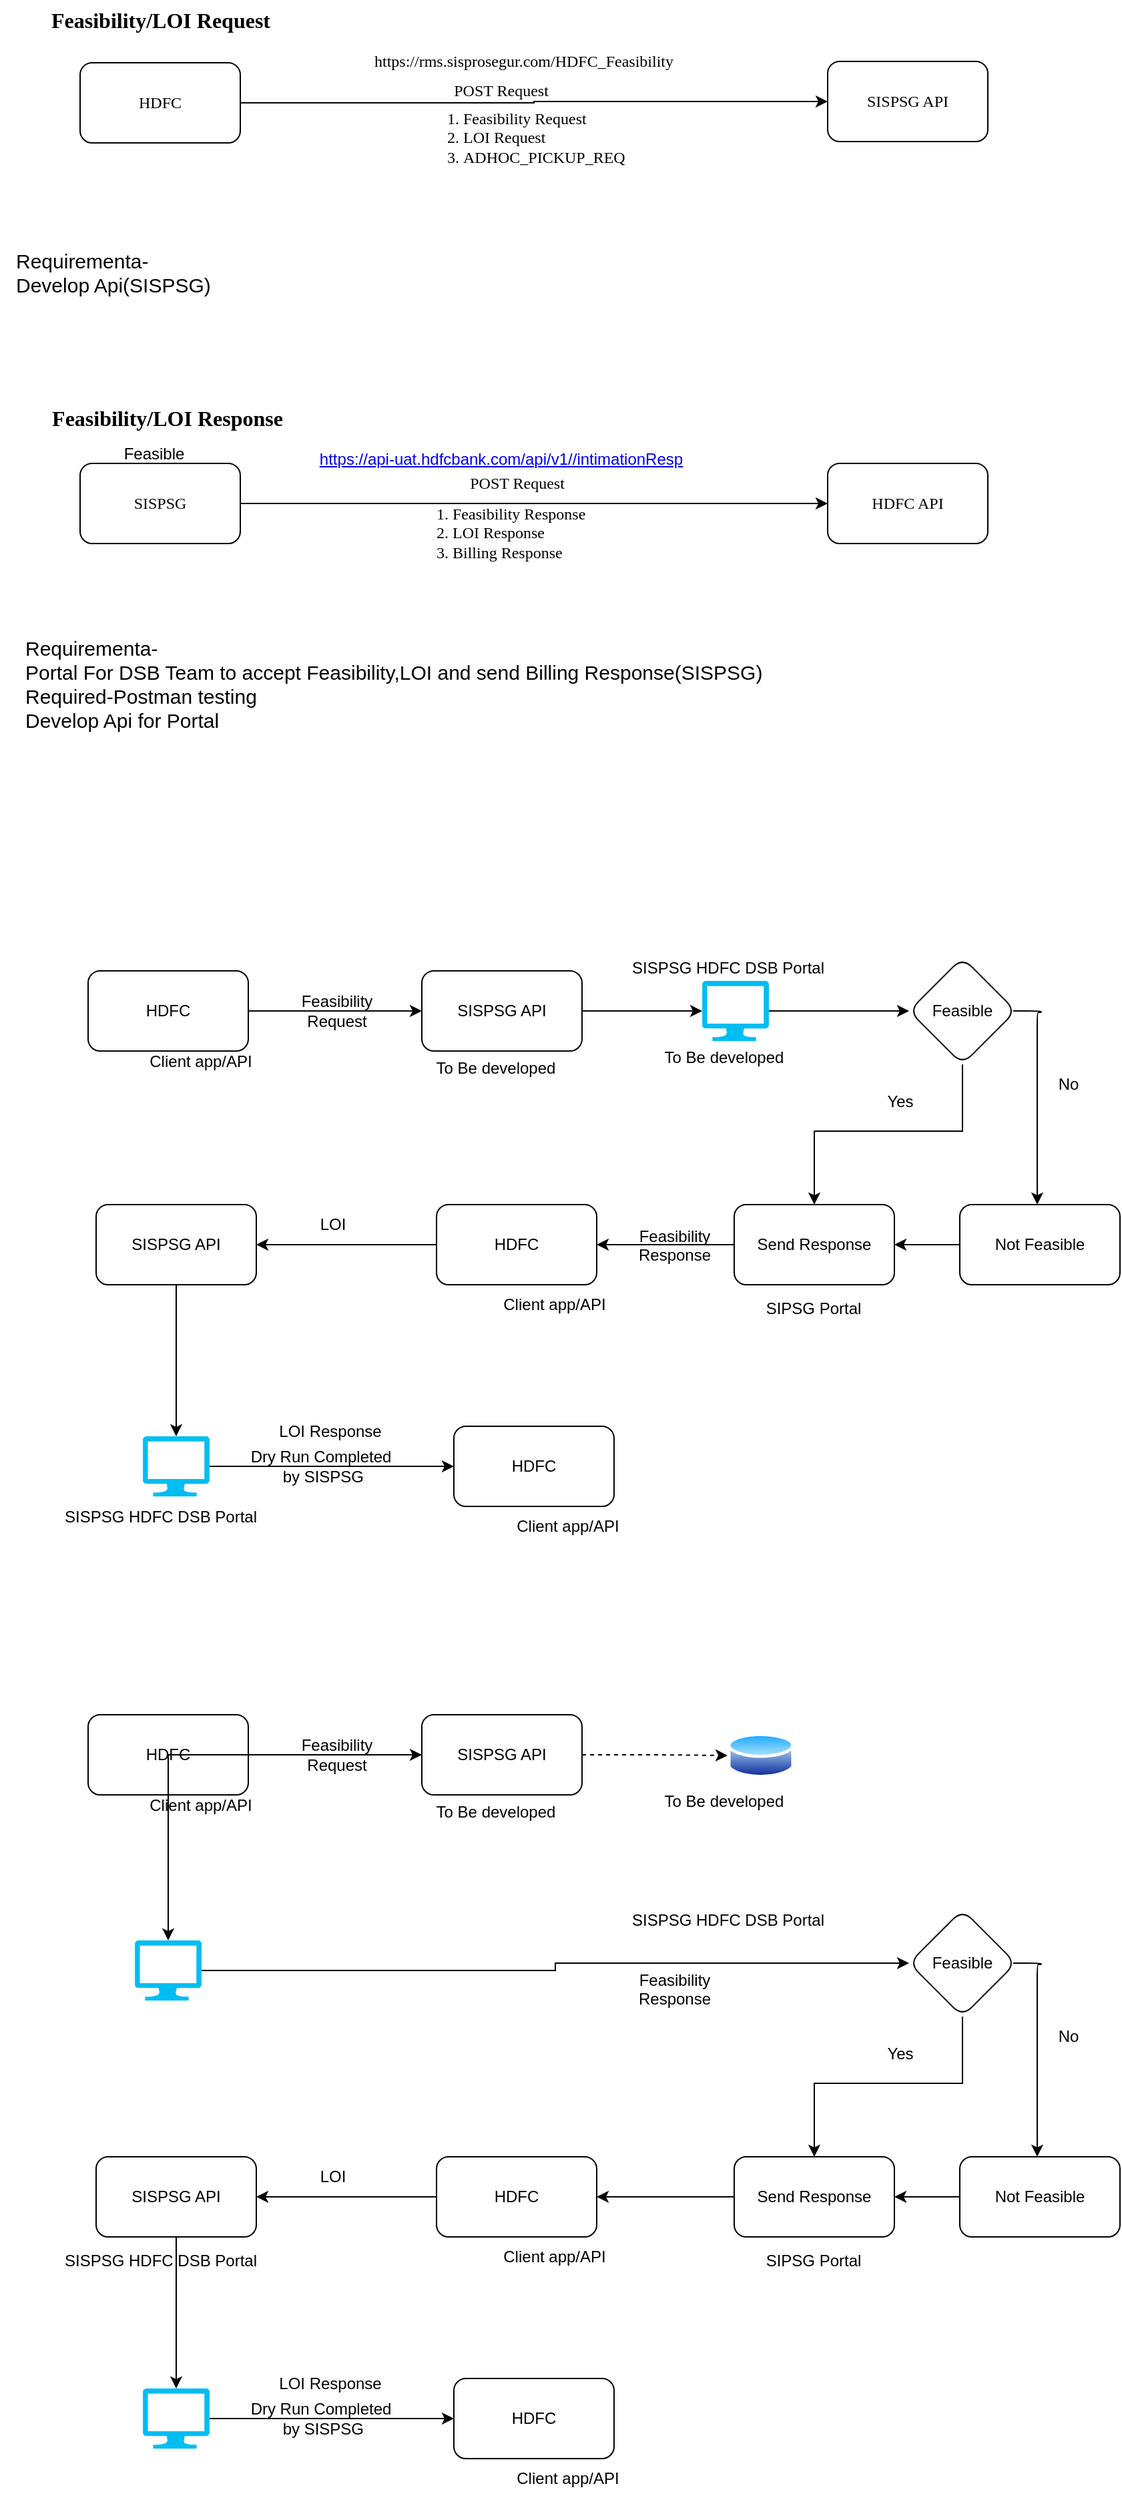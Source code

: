 <mxfile version="23.1.6" type="github">
  <diagram name="Page-1" id="uprE5jeDA3EvAK1ppm78">
    <mxGraphModel dx="901" dy="531" grid="1" gridSize="10" guides="1" tooltips="1" connect="1" arrows="1" fold="1" page="1" pageScale="1" pageWidth="850" pageHeight="1100" math="0" shadow="0">
      <root>
        <mxCell id="0" />
        <mxCell id="1" parent="0" />
        <mxCell id="QY8g60V_eEfAb3vljTi_-10" value="" style="edgeStyle=orthogonalEdgeStyle;rounded=0;orthogonalLoop=1;jettySize=auto;html=1;fontFamily=Verdana;fontStyle=0" edge="1" parent="1" source="QY8g60V_eEfAb3vljTi_-1" target="QY8g60V_eEfAb3vljTi_-9">
          <mxGeometry relative="1" as="geometry" />
        </mxCell>
        <mxCell id="QY8g60V_eEfAb3vljTi_-1" value="HDFC" style="rounded=1;whiteSpace=wrap;html=1;fontStyle=0;fontFamily=Verdana;" vertex="1" parent="1">
          <mxGeometry x="60" y="50" width="120" height="60" as="geometry" />
        </mxCell>
        <mxCell id="QY8g60V_eEfAb3vljTi_-9" value="SISPSG API" style="whiteSpace=wrap;html=1;rounded=1;fontStyle=0;fontFamily=Verdana;" vertex="1" parent="1">
          <mxGeometry x="620" y="49" width="120" height="60" as="geometry" />
        </mxCell>
        <mxCell id="QY8g60V_eEfAb3vljTi_-12" value="&lt;div align=&quot;left&quot;&gt;&lt;ol&gt;&lt;li&gt;Feasibility Request&lt;/li&gt;&lt;li&gt;LOI Request&lt;/li&gt;&lt;li&gt; ADHOC_PICKUP_REQ&lt;/li&gt;&lt;/ol&gt;&lt;/div&gt;" style="text;html=1;align=left;verticalAlign=middle;resizable=0;points=[];autosize=1;strokeColor=none;fillColor=none;fontStyle=0;fontFamily=Verdana;" vertex="1" parent="1">
          <mxGeometry x="305" y="66" width="190" height="80" as="geometry" />
        </mxCell>
        <mxCell id="QY8g60V_eEfAb3vljTi_-15" value="POST Request" style="text;html=1;align=center;verticalAlign=middle;resizable=0;points=[];autosize=1;strokeColor=none;fillColor=none;fontStyle=0;fontFamily=Verdana;" vertex="1" parent="1">
          <mxGeometry x="320" y="56" width="110" height="30" as="geometry" />
        </mxCell>
        <UserObject label="https://rms.sisprosegur.com/HDFC_Feasibility" link="https://rms.sisprosegur.com/HDFC_Feasibility" id="QY8g60V_eEfAb3vljTi_-17">
          <mxCell style="text;html=1;align=center;verticalAlign=middle;resizable=0;points=[];autosize=1;strokeColor=none;fillColor=none;fontFamily=Verdana;fontStyle=0" vertex="1" parent="1">
            <mxGeometry x="237" y="34" width="310" height="30" as="geometry" />
          </mxCell>
        </UserObject>
        <mxCell id="QY8g60V_eEfAb3vljTi_-23" value="Feasibility/LOI Request" style="text;html=1;align=center;verticalAlign=middle;resizable=0;points=[];autosize=1;strokeColor=none;fillColor=none;fontStyle=1;fontSize=16;fontFamily=Verdana;" vertex="1" parent="1">
          <mxGeometry y="3" width="240" height="30" as="geometry" />
        </mxCell>
        <mxCell id="QY8g60V_eEfAb3vljTi_-24" value="Feasibility/LOI Response" style="text;html=1;align=center;verticalAlign=middle;resizable=0;points=[];autosize=1;strokeColor=none;fillColor=none;fontStyle=1;fontSize=16;fontFamily=Verdana;" vertex="1" parent="1">
          <mxGeometry y="301" width="250" height="30" as="geometry" />
        </mxCell>
        <mxCell id="QY8g60V_eEfAb3vljTi_-27" value="" style="edgeStyle=orthogonalEdgeStyle;rounded=0;orthogonalLoop=1;jettySize=auto;html=1;" edge="1" parent="1" source="QY8g60V_eEfAb3vljTi_-25" target="QY8g60V_eEfAb3vljTi_-26">
          <mxGeometry relative="1" as="geometry" />
        </mxCell>
        <mxCell id="QY8g60V_eEfAb3vljTi_-25" value="SISPSG" style="whiteSpace=wrap;html=1;rounded=1;fontStyle=0;fontFamily=Verdana;" vertex="1" parent="1">
          <mxGeometry x="60" y="350" width="120" height="60" as="geometry" />
        </mxCell>
        <mxCell id="QY8g60V_eEfAb3vljTi_-26" value="HDFC API" style="whiteSpace=wrap;html=1;fontFamily=Verdana;rounded=1;fontStyle=0;" vertex="1" parent="1">
          <mxGeometry x="620" y="350" width="120" height="60" as="geometry" />
        </mxCell>
        <mxCell id="QY8g60V_eEfAb3vljTi_-29" value="POST Request" style="text;html=1;align=center;verticalAlign=middle;resizable=0;points=[];autosize=1;strokeColor=none;fillColor=none;fontStyle=0;fontFamily=Verdana;" vertex="1" parent="1">
          <mxGeometry x="332" y="350" width="110" height="30" as="geometry" />
        </mxCell>
        <mxCell id="QY8g60V_eEfAb3vljTi_-31" value="&lt;u&gt;&lt;a title=&quot;Original URL: https://api-uat.hdfcbank.com/api/v1/dsb/intimationResp. Click or tap if you trust this link.&quot; target=&quot;_blank&quot; href=&quot;https://ind01.safelinks.protection.outlook.com/?url=https%3A%2F%2Fapi-uat.hdfcbank.com%2Fapi%2Fv1%2Fdsb%2FintimationResp&amp;amp;data=05%7C01%7Cshubham.pawar4%40hdfcbank.com%7C284244c8ec6b4c64b9b008db6e779bee%7C827fd02205a64e57be9ccc069b6ae62d%7C0%7C0%7C638225232243491934%7CUnknown%7CTWFpbGZsb3d8eyJWIjoiMC4wLjAwMDAiLCJQIjoiV2luMzIiLCJBTiI6Ik1haWwiLCJXVCI6Mn0%3D%7C3000%7C%7C%7C&amp;amp;sdata=QB7lebr9Tw6JcELbrLSqCNylo0V3PcAyTXZZP5ZpUk0%3D&amp;amp;reserved=0&quot;&gt;https://api-uat.hdfcbank.com/api/v1//intimationResp&lt;/a&gt;&lt;/u&gt;" style="text;html=1;align=center;verticalAlign=middle;resizable=0;points=[];autosize=1;strokeColor=none;fillColor=none;" vertex="1" parent="1">
          <mxGeometry x="225" y="332" width="300" height="30" as="geometry" />
        </mxCell>
        <mxCell id="QY8g60V_eEfAb3vljTi_-32" value="&lt;div align=&quot;left&quot;&gt;&lt;ol&gt;&lt;li&gt;Feasibility Response&lt;/li&gt;&lt;li&gt;LOI Response&lt;/li&gt;&lt;li&gt;Billing Response&lt;br&gt;&lt;/li&gt;&lt;/ol&gt;&lt;/div&gt;" style="text;html=1;align=left;verticalAlign=middle;resizable=0;points=[];autosize=1;strokeColor=none;fillColor=none;fontStyle=0;fontFamily=Verdana;" vertex="1" parent="1">
          <mxGeometry x="297" y="362" width="190" height="80" as="geometry" />
        </mxCell>
        <mxCell id="QY8g60V_eEfAb3vljTi_-37" value="&lt;div align=&quot;left&quot; style=&quot;font-size: 15px;&quot;&gt;Requirementa-&lt;/div&gt;&lt;div align=&quot;left&quot; style=&quot;font-size: 15px;&quot;&gt;Portal For DSB Team to accept Feasibility,LOI and send Billing Response(SISPSG)&lt;/div&gt;&lt;div align=&quot;left&quot; style=&quot;font-size: 15px;&quot;&gt;Required-Postman testing&lt;/div&gt;&lt;div align=&quot;left&quot; style=&quot;font-size: 15px;&quot;&gt;Develop Api for Portal &lt;br style=&quot;font-size: 15px;&quot;&gt;&lt;/div&gt;" style="text;html=1;align=left;verticalAlign=middle;resizable=0;points=[];autosize=1;strokeColor=none;fillColor=none;fontSize=15;" vertex="1" parent="1">
          <mxGeometry x="17" y="470" width="580" height="90" as="geometry" />
        </mxCell>
        <mxCell id="QY8g60V_eEfAb3vljTi_-42" value="&lt;div align=&quot;left&quot; style=&quot;font-size: 15px;&quot;&gt;Requirementa-&lt;/div&gt;&lt;div style=&quot;font-size: 15px;&quot;&gt;Develop Api(SISPSG)&lt;br style=&quot;font-size: 15px;&quot;&gt;&lt;/div&gt;&lt;div style=&quot;font-size: 15px;&quot;&gt;&lt;br style=&quot;font-size: 15px;&quot;&gt;&lt;/div&gt;&lt;div style=&quot;font-size: 15px;&quot;&gt;&lt;br style=&quot;font-size: 15px;&quot;&gt;&lt;/div&gt;" style="text;html=1;align=left;verticalAlign=middle;resizable=0;points=[];autosize=1;strokeColor=none;fillColor=none;fontSize=15;" vertex="1" parent="1">
          <mxGeometry x="10" y="180" width="170" height="90" as="geometry" />
        </mxCell>
        <mxCell id="QY8g60V_eEfAb3vljTi_-43" value="Feasible" style="text;html=1;align=center;verticalAlign=middle;resizable=0;points=[];autosize=1;strokeColor=none;fillColor=none;" vertex="1" parent="1">
          <mxGeometry x="80" y="328" width="70" height="30" as="geometry" />
        </mxCell>
        <mxCell id="QY8g60V_eEfAb3vljTi_-47" value="" style="edgeStyle=orthogonalEdgeStyle;rounded=0;orthogonalLoop=1;jettySize=auto;html=1;" edge="1" parent="1" source="QY8g60V_eEfAb3vljTi_-45" target="QY8g60V_eEfAb3vljTi_-46">
          <mxGeometry relative="1" as="geometry" />
        </mxCell>
        <mxCell id="QY8g60V_eEfAb3vljTi_-45" value="HDFC" style="rounded=1;whiteSpace=wrap;html=1;" vertex="1" parent="1">
          <mxGeometry x="66" y="730" width="120" height="60" as="geometry" />
        </mxCell>
        <mxCell id="QY8g60V_eEfAb3vljTi_-49" value="" style="edgeStyle=orthogonalEdgeStyle;rounded=0;orthogonalLoop=1;jettySize=auto;html=1;" edge="1" parent="1" source="QY8g60V_eEfAb3vljTi_-59" target="QY8g60V_eEfAb3vljTi_-48">
          <mxGeometry relative="1" as="geometry" />
        </mxCell>
        <mxCell id="QY8g60V_eEfAb3vljTi_-46" value="SISPSG API" style="rounded=1;whiteSpace=wrap;html=1;" vertex="1" parent="1">
          <mxGeometry x="316" y="730" width="120" height="60" as="geometry" />
        </mxCell>
        <mxCell id="QY8g60V_eEfAb3vljTi_-51" value="" style="edgeStyle=orthogonalEdgeStyle;rounded=1;orthogonalLoop=1;jettySize=auto;html=1;exitX=1;exitY=0.5;exitDx=0;exitDy=0;curved=0;" edge="1" parent="1">
          <mxGeometry relative="1" as="geometry">
            <mxPoint x="759" y="760" as="sourcePoint" />
            <mxPoint x="777" y="905" as="targetPoint" />
            <Array as="points">
              <mxPoint x="780" y="760" />
              <mxPoint x="777" y="761" />
            </Array>
          </mxGeometry>
        </mxCell>
        <mxCell id="QY8g60V_eEfAb3vljTi_-62" value="" style="edgeStyle=orthogonalEdgeStyle;rounded=0;orthogonalLoop=1;jettySize=auto;html=1;entryX=0.5;entryY=0;entryDx=0;entryDy=0;" edge="1" parent="1" source="QY8g60V_eEfAb3vljTi_-48" target="QY8g60V_eEfAb3vljTi_-53">
          <mxGeometry relative="1" as="geometry">
            <Array as="points">
              <mxPoint x="721" y="850" />
              <mxPoint x="610" y="850" />
            </Array>
          </mxGeometry>
        </mxCell>
        <mxCell id="QY8g60V_eEfAb3vljTi_-48" value="Feasible" style="rhombus;whiteSpace=wrap;html=1;rounded=1;" vertex="1" parent="1">
          <mxGeometry x="681" y="720" width="80" height="80" as="geometry" />
        </mxCell>
        <mxCell id="QY8g60V_eEfAb3vljTi_-67" value="" style="edgeStyle=orthogonalEdgeStyle;rounded=0;orthogonalLoop=1;jettySize=auto;html=1;entryX=1;entryY=0.5;entryDx=0;entryDy=0;" edge="1" parent="1" source="QY8g60V_eEfAb3vljTi_-50" target="QY8g60V_eEfAb3vljTi_-53">
          <mxGeometry relative="1" as="geometry" />
        </mxCell>
        <mxCell id="QY8g60V_eEfAb3vljTi_-50" value="Not Feasible" style="whiteSpace=wrap;html=1;rounded=1;" vertex="1" parent="1">
          <mxGeometry x="719" y="905" width="120" height="60" as="geometry" />
        </mxCell>
        <mxCell id="QY8g60V_eEfAb3vljTi_-52" value="No" style="text;html=1;align=center;verticalAlign=middle;resizable=0;points=[];autosize=1;strokeColor=none;fillColor=none;" vertex="1" parent="1">
          <mxGeometry x="780" y="800" width="40" height="30" as="geometry" />
        </mxCell>
        <mxCell id="QY8g60V_eEfAb3vljTi_-57" value="" style="edgeStyle=orthogonalEdgeStyle;rounded=0;orthogonalLoop=1;jettySize=auto;html=1;" edge="1" parent="1" source="QY8g60V_eEfAb3vljTi_-53" target="QY8g60V_eEfAb3vljTi_-56">
          <mxGeometry relative="1" as="geometry" />
        </mxCell>
        <mxCell id="QY8g60V_eEfAb3vljTi_-53" value="Send Response" style="whiteSpace=wrap;html=1;rounded=1;" vertex="1" parent="1">
          <mxGeometry x="550" y="905" width="120" height="60" as="geometry" />
        </mxCell>
        <mxCell id="QY8g60V_eEfAb3vljTi_-55" value="Yes" style="text;html=1;align=center;verticalAlign=middle;resizable=0;points=[];autosize=1;strokeColor=none;fillColor=none;" vertex="1" parent="1">
          <mxGeometry x="654" y="812.5" width="40" height="30" as="geometry" />
        </mxCell>
        <mxCell id="QY8g60V_eEfAb3vljTi_-69" value="" style="edgeStyle=orthogonalEdgeStyle;rounded=0;orthogonalLoop=1;jettySize=auto;html=1;" edge="1" parent="1" source="QY8g60V_eEfAb3vljTi_-56" target="QY8g60V_eEfAb3vljTi_-68">
          <mxGeometry relative="1" as="geometry" />
        </mxCell>
        <mxCell id="QY8g60V_eEfAb3vljTi_-56" value="HDFC " style="whiteSpace=wrap;html=1;rounded=1;" vertex="1" parent="1">
          <mxGeometry x="327" y="905" width="120" height="60" as="geometry" />
        </mxCell>
        <mxCell id="QY8g60V_eEfAb3vljTi_-58" value="SIPSG Portal" style="text;html=1;align=center;verticalAlign=middle;resizable=0;points=[];autosize=1;strokeColor=none;fillColor=none;" vertex="1" parent="1">
          <mxGeometry x="564" y="968" width="90" height="30" as="geometry" />
        </mxCell>
        <mxCell id="QY8g60V_eEfAb3vljTi_-60" value="" style="edgeStyle=orthogonalEdgeStyle;rounded=0;orthogonalLoop=1;jettySize=auto;html=1;" edge="1" parent="1" source="QY8g60V_eEfAb3vljTi_-46" target="QY8g60V_eEfAb3vljTi_-59">
          <mxGeometry relative="1" as="geometry">
            <mxPoint x="436" y="760" as="sourcePoint" />
            <mxPoint x="681" y="760" as="targetPoint" />
          </mxGeometry>
        </mxCell>
        <mxCell id="QY8g60V_eEfAb3vljTi_-59" value="" style="verticalLabelPosition=bottom;html=1;verticalAlign=top;align=center;strokeColor=none;fillColor=#00BEF2;shape=mxgraph.azure.computer;pointerEvents=1;" vertex="1" parent="1">
          <mxGeometry x="526" y="737.5" width="50" height="45" as="geometry" />
        </mxCell>
        <mxCell id="QY8g60V_eEfAb3vljTi_-61" value="SISPSG HDFC DSB Portal" style="text;html=1;align=center;verticalAlign=middle;resizable=0;points=[];autosize=1;strokeColor=none;fillColor=none;" vertex="1" parent="1">
          <mxGeometry x="460" y="713" width="170" height="30" as="geometry" />
        </mxCell>
        <mxCell id="QY8g60V_eEfAb3vljTi_-63" value="To Be developed" style="text;html=1;align=center;verticalAlign=middle;resizable=0;points=[];autosize=1;strokeColor=none;fillColor=none;" vertex="1" parent="1">
          <mxGeometry x="316" y="788" width="110" height="30" as="geometry" />
        </mxCell>
        <mxCell id="QY8g60V_eEfAb3vljTi_-64" value="To Be developed" style="text;html=1;align=center;verticalAlign=middle;resizable=0;points=[];autosize=1;strokeColor=none;fillColor=none;" vertex="1" parent="1">
          <mxGeometry x="487" y="780" width="110" height="30" as="geometry" />
        </mxCell>
        <mxCell id="QY8g60V_eEfAb3vljTi_-66" value="Client app/API" style="text;html=1;align=center;verticalAlign=middle;resizable=0;points=[];autosize=1;strokeColor=none;fillColor=none;" vertex="1" parent="1">
          <mxGeometry x="100" y="782.5" width="100" height="30" as="geometry" />
        </mxCell>
        <mxCell id="QY8g60V_eEfAb3vljTi_-82" value="" style="edgeStyle=orthogonalEdgeStyle;rounded=0;orthogonalLoop=1;jettySize=auto;html=1;" edge="1" parent="1" source="QY8g60V_eEfAb3vljTi_-68" target="QY8g60V_eEfAb3vljTi_-81">
          <mxGeometry relative="1" as="geometry" />
        </mxCell>
        <mxCell id="QY8g60V_eEfAb3vljTi_-68" value="SISPSG API" style="whiteSpace=wrap;html=1;rounded=1;" vertex="1" parent="1">
          <mxGeometry x="72" y="905" width="120" height="60" as="geometry" />
        </mxCell>
        <mxCell id="QY8g60V_eEfAb3vljTi_-70" value="LOI" style="text;html=1;align=center;verticalAlign=middle;resizable=0;points=[];autosize=1;strokeColor=none;fillColor=none;" vertex="1" parent="1">
          <mxGeometry x="229" y="905" width="40" height="30" as="geometry" />
        </mxCell>
        <mxCell id="QY8g60V_eEfAb3vljTi_-72" value="HDFC " style="whiteSpace=wrap;html=1;rounded=1;" vertex="1" parent="1">
          <mxGeometry x="340" y="1071" width="120" height="60" as="geometry" />
        </mxCell>
        <mxCell id="QY8g60V_eEfAb3vljTi_-74" value="&lt;div&gt;Dry Run Completed&lt;/div&gt;&lt;div&gt;&amp;nbsp;by SISPSG&lt;/div&gt;" style="text;html=1;align=center;verticalAlign=middle;resizable=0;points=[];autosize=1;strokeColor=none;fillColor=none;" vertex="1" parent="1">
          <mxGeometry x="175" y="1081" width="130" height="40" as="geometry" />
        </mxCell>
        <mxCell id="QY8g60V_eEfAb3vljTi_-76" value="&lt;div&gt;Feasibility&lt;/div&gt;&lt;div&gt;Response&lt;br&gt;&lt;/div&gt;&lt;div&gt;&amp;nbsp;&lt;/div&gt;" style="text;html=1;align=center;verticalAlign=middle;resizable=0;points=[];autosize=1;strokeColor=none;fillColor=none;" vertex="1" parent="1">
          <mxGeometry x="465" y="913" width="80" height="60" as="geometry" />
        </mxCell>
        <mxCell id="QY8g60V_eEfAb3vljTi_-85" style="edgeStyle=orthogonalEdgeStyle;rounded=0;orthogonalLoop=1;jettySize=auto;html=1;exitX=1;exitY=0.5;exitDx=0;exitDy=0;exitPerimeter=0;" edge="1" parent="1" source="QY8g60V_eEfAb3vljTi_-81" target="QY8g60V_eEfAb3vljTi_-72">
          <mxGeometry relative="1" as="geometry" />
        </mxCell>
        <mxCell id="QY8g60V_eEfAb3vljTi_-81" value="" style="verticalLabelPosition=bottom;html=1;verticalAlign=top;align=center;strokeColor=none;fillColor=#00BEF2;shape=mxgraph.azure.computer;pointerEvents=1;" vertex="1" parent="1">
          <mxGeometry x="107" y="1078.5" width="50" height="45" as="geometry" />
        </mxCell>
        <mxCell id="QY8g60V_eEfAb3vljTi_-83" value="SISPSG HDFC DSB Portal" style="text;html=1;align=center;verticalAlign=middle;resizable=0;points=[];autosize=1;strokeColor=none;fillColor=none;" vertex="1" parent="1">
          <mxGeometry x="35" y="1123.5" width="170" height="30" as="geometry" />
        </mxCell>
        <mxCell id="QY8g60V_eEfAb3vljTi_-87" value="LOI Response" style="text;html=1;align=center;verticalAlign=middle;resizable=0;points=[];autosize=1;strokeColor=none;fillColor=none;" vertex="1" parent="1">
          <mxGeometry x="197" y="1060" width="100" height="30" as="geometry" />
        </mxCell>
        <mxCell id="QY8g60V_eEfAb3vljTi_-88" value="Client app/API" style="text;html=1;align=center;verticalAlign=middle;resizable=0;points=[];autosize=1;strokeColor=none;fillColor=none;" vertex="1" parent="1">
          <mxGeometry x="365" y="965" width="100" height="30" as="geometry" />
        </mxCell>
        <mxCell id="QY8g60V_eEfAb3vljTi_-89" value="Client app/API" style="text;html=1;align=center;verticalAlign=middle;resizable=0;points=[];autosize=1;strokeColor=none;fillColor=none;" vertex="1" parent="1">
          <mxGeometry x="375" y="1131" width="100" height="30" as="geometry" />
        </mxCell>
        <mxCell id="QY8g60V_eEfAb3vljTi_-90" value="&lt;div&gt;Feasibility&lt;/div&gt;&lt;div&gt;Request&lt;br&gt;&lt;/div&gt;" style="text;html=1;align=center;verticalAlign=middle;resizable=0;points=[];autosize=1;strokeColor=none;fillColor=none;" vertex="1" parent="1">
          <mxGeometry x="212" y="740" width="80" height="40" as="geometry" />
        </mxCell>
        <mxCell id="QY8g60V_eEfAb3vljTi_-134" value="" style="edgeStyle=orthogonalEdgeStyle;rounded=0;orthogonalLoop=1;jettySize=auto;html=1;" edge="1" parent="1" source="QY8g60V_eEfAb3vljTi_-135" target="QY8g60V_eEfAb3vljTi_-137">
          <mxGeometry relative="1" as="geometry" />
        </mxCell>
        <mxCell id="QY8g60V_eEfAb3vljTi_-135" value="HDFC" style="rounded=1;whiteSpace=wrap;html=1;" vertex="1" parent="1">
          <mxGeometry x="66" y="1287" width="120" height="60" as="geometry" />
        </mxCell>
        <mxCell id="QY8g60V_eEfAb3vljTi_-136" value="" style="edgeStyle=orthogonalEdgeStyle;rounded=0;orthogonalLoop=1;jettySize=auto;html=1;" edge="1" parent="1" source="QY8g60V_eEfAb3vljTi_-151" target="QY8g60V_eEfAb3vljTi_-140">
          <mxGeometry relative="1" as="geometry">
            <mxPoint x="576" y="1473" as="sourcePoint" />
            <mxPoint x="681" y="1473" as="targetPoint" />
          </mxGeometry>
        </mxCell>
        <mxCell id="QY8g60V_eEfAb3vljTi_-172" value="" style="edgeStyle=orthogonalEdgeStyle;rounded=0;orthogonalLoop=1;jettySize=auto;html=1;dashed=1;" edge="1" parent="1" source="QY8g60V_eEfAb3vljTi_-137" target="QY8g60V_eEfAb3vljTi_-170">
          <mxGeometry relative="1" as="geometry" />
        </mxCell>
        <mxCell id="QY8g60V_eEfAb3vljTi_-137" value="SISPSG API" style="rounded=1;whiteSpace=wrap;html=1;" vertex="1" parent="1">
          <mxGeometry x="316" y="1287" width="120" height="60" as="geometry" />
        </mxCell>
        <mxCell id="QY8g60V_eEfAb3vljTi_-138" value="" style="edgeStyle=orthogonalEdgeStyle;rounded=1;orthogonalLoop=1;jettySize=auto;html=1;exitX=1;exitY=0.5;exitDx=0;exitDy=0;curved=0;" edge="1" parent="1">
          <mxGeometry relative="1" as="geometry">
            <mxPoint x="759" y="1473" as="sourcePoint" />
            <mxPoint x="777" y="1618" as="targetPoint" />
            <Array as="points">
              <mxPoint x="780" y="1473" />
              <mxPoint x="777" y="1474" />
            </Array>
          </mxGeometry>
        </mxCell>
        <mxCell id="QY8g60V_eEfAb3vljTi_-139" value="" style="edgeStyle=orthogonalEdgeStyle;rounded=0;orthogonalLoop=1;jettySize=auto;html=1;entryX=0.5;entryY=0;entryDx=0;entryDy=0;" edge="1" parent="1" source="QY8g60V_eEfAb3vljTi_-140" target="QY8g60V_eEfAb3vljTi_-145">
          <mxGeometry relative="1" as="geometry">
            <Array as="points">
              <mxPoint x="721" y="1563" />
              <mxPoint x="610" y="1563" />
            </Array>
            <mxPoint x="721" y="1513" as="sourcePoint" />
          </mxGeometry>
        </mxCell>
        <mxCell id="QY8g60V_eEfAb3vljTi_-140" value="Feasible" style="rhombus;whiteSpace=wrap;html=1;rounded=1;" vertex="1" parent="1">
          <mxGeometry x="681" y="1433" width="80" height="80" as="geometry" />
        </mxCell>
        <mxCell id="QY8g60V_eEfAb3vljTi_-141" value="" style="edgeStyle=orthogonalEdgeStyle;rounded=0;orthogonalLoop=1;jettySize=auto;html=1;entryX=1;entryY=0.5;entryDx=0;entryDy=0;" edge="1" parent="1" source="QY8g60V_eEfAb3vljTi_-142" target="QY8g60V_eEfAb3vljTi_-145">
          <mxGeometry relative="1" as="geometry" />
        </mxCell>
        <mxCell id="QY8g60V_eEfAb3vljTi_-142" value="Not Feasible" style="whiteSpace=wrap;html=1;rounded=1;" vertex="1" parent="1">
          <mxGeometry x="719" y="1618" width="120" height="60" as="geometry" />
        </mxCell>
        <mxCell id="QY8g60V_eEfAb3vljTi_-143" value="No" style="text;html=1;align=center;verticalAlign=middle;resizable=0;points=[];autosize=1;strokeColor=none;fillColor=none;" vertex="1" parent="1">
          <mxGeometry x="780" y="1513" width="40" height="30" as="geometry" />
        </mxCell>
        <mxCell id="QY8g60V_eEfAb3vljTi_-144" value="" style="edgeStyle=orthogonalEdgeStyle;rounded=0;orthogonalLoop=1;jettySize=auto;html=1;" edge="1" parent="1" source="QY8g60V_eEfAb3vljTi_-145" target="QY8g60V_eEfAb3vljTi_-148">
          <mxGeometry relative="1" as="geometry" />
        </mxCell>
        <mxCell id="QY8g60V_eEfAb3vljTi_-145" value="Send Response" style="whiteSpace=wrap;html=1;rounded=1;" vertex="1" parent="1">
          <mxGeometry x="550" y="1618" width="120" height="60" as="geometry" />
        </mxCell>
        <mxCell id="QY8g60V_eEfAb3vljTi_-146" value="Yes" style="text;html=1;align=center;verticalAlign=middle;resizable=0;points=[];autosize=1;strokeColor=none;fillColor=none;" vertex="1" parent="1">
          <mxGeometry x="654" y="1525.5" width="40" height="30" as="geometry" />
        </mxCell>
        <mxCell id="QY8g60V_eEfAb3vljTi_-147" value="" style="edgeStyle=orthogonalEdgeStyle;rounded=0;orthogonalLoop=1;jettySize=auto;html=1;" edge="1" parent="1" source="QY8g60V_eEfAb3vljTi_-148" target="QY8g60V_eEfAb3vljTi_-157">
          <mxGeometry relative="1" as="geometry" />
        </mxCell>
        <mxCell id="QY8g60V_eEfAb3vljTi_-148" value="HDFC " style="whiteSpace=wrap;html=1;rounded=1;" vertex="1" parent="1">
          <mxGeometry x="327" y="1618" width="120" height="60" as="geometry" />
        </mxCell>
        <mxCell id="QY8g60V_eEfAb3vljTi_-149" value="SIPSG Portal" style="text;html=1;align=center;verticalAlign=middle;resizable=0;points=[];autosize=1;strokeColor=none;fillColor=none;" vertex="1" parent="1">
          <mxGeometry x="564" y="1681" width="90" height="30" as="geometry" />
        </mxCell>
        <mxCell id="QY8g60V_eEfAb3vljTi_-151" value="" style="verticalLabelPosition=bottom;html=1;verticalAlign=top;align=center;strokeColor=none;fillColor=#00BEF2;shape=mxgraph.azure.computer;pointerEvents=1;" vertex="1" parent="1">
          <mxGeometry x="101" y="1456" width="50" height="45" as="geometry" />
        </mxCell>
        <mxCell id="QY8g60V_eEfAb3vljTi_-150" value="" style="edgeStyle=orthogonalEdgeStyle;rounded=0;orthogonalLoop=1;jettySize=auto;html=1;" edge="1" parent="1" source="QY8g60V_eEfAb3vljTi_-137" target="QY8g60V_eEfAb3vljTi_-151">
          <mxGeometry relative="1" as="geometry">
            <mxPoint x="436" y="1317" as="sourcePoint" />
            <mxPoint x="681" y="1317" as="targetPoint" />
          </mxGeometry>
        </mxCell>
        <mxCell id="QY8g60V_eEfAb3vljTi_-152" value="SISPSG HDFC DSB Portal" style="text;html=1;align=center;verticalAlign=middle;resizable=0;points=[];autosize=1;strokeColor=none;fillColor=none;" vertex="1" parent="1">
          <mxGeometry x="460" y="1426" width="170" height="30" as="geometry" />
        </mxCell>
        <mxCell id="QY8g60V_eEfAb3vljTi_-153" value="To Be developed" style="text;html=1;align=center;verticalAlign=middle;resizable=0;points=[];autosize=1;strokeColor=none;fillColor=none;" vertex="1" parent="1">
          <mxGeometry x="316" y="1345" width="110" height="30" as="geometry" />
        </mxCell>
        <mxCell id="QY8g60V_eEfAb3vljTi_-155" value="Client app/API" style="text;html=1;align=center;verticalAlign=middle;resizable=0;points=[];autosize=1;strokeColor=none;fillColor=none;" vertex="1" parent="1">
          <mxGeometry x="100" y="1339.5" width="100" height="30" as="geometry" />
        </mxCell>
        <mxCell id="QY8g60V_eEfAb3vljTi_-154" value="To Be developed" style="text;html=1;align=center;verticalAlign=middle;resizable=0;points=[];autosize=1;strokeColor=none;fillColor=none;" vertex="1" parent="1">
          <mxGeometry x="487" y="1337" width="110" height="30" as="geometry" />
        </mxCell>
        <mxCell id="QY8g60V_eEfAb3vljTi_-156" value="" style="edgeStyle=orthogonalEdgeStyle;rounded=0;orthogonalLoop=1;jettySize=auto;html=1;" edge="1" parent="1" source="QY8g60V_eEfAb3vljTi_-157" target="QY8g60V_eEfAb3vljTi_-163">
          <mxGeometry relative="1" as="geometry" />
        </mxCell>
        <mxCell id="QY8g60V_eEfAb3vljTi_-157" value="SISPSG API" style="whiteSpace=wrap;html=1;rounded=1;" vertex="1" parent="1">
          <mxGeometry x="72" y="1618" width="120" height="60" as="geometry" />
        </mxCell>
        <mxCell id="QY8g60V_eEfAb3vljTi_-158" value="LOI" style="text;html=1;align=center;verticalAlign=middle;resizable=0;points=[];autosize=1;strokeColor=none;fillColor=none;" vertex="1" parent="1">
          <mxGeometry x="229" y="1618" width="40" height="30" as="geometry" />
        </mxCell>
        <mxCell id="QY8g60V_eEfAb3vljTi_-159" value="HDFC " style="whiteSpace=wrap;html=1;rounded=1;" vertex="1" parent="1">
          <mxGeometry x="340" y="1784" width="120" height="60" as="geometry" />
        </mxCell>
        <mxCell id="QY8g60V_eEfAb3vljTi_-160" value="&lt;div&gt;Dry Run Completed&lt;/div&gt;&lt;div&gt;&amp;nbsp;by SISPSG&lt;/div&gt;" style="text;html=1;align=center;verticalAlign=middle;resizable=0;points=[];autosize=1;strokeColor=none;fillColor=none;" vertex="1" parent="1">
          <mxGeometry x="175" y="1794" width="130" height="40" as="geometry" />
        </mxCell>
        <mxCell id="QY8g60V_eEfAb3vljTi_-161" value="&lt;div&gt;Feasibility&lt;/div&gt;&lt;div&gt;Response&lt;br&gt;&lt;/div&gt;&lt;div&gt;&amp;nbsp;&lt;/div&gt;" style="text;html=1;align=center;verticalAlign=middle;resizable=0;points=[];autosize=1;strokeColor=none;fillColor=none;" vertex="1" parent="1">
          <mxGeometry x="465" y="1470" width="80" height="60" as="geometry" />
        </mxCell>
        <mxCell id="QY8g60V_eEfAb3vljTi_-162" style="edgeStyle=orthogonalEdgeStyle;rounded=0;orthogonalLoop=1;jettySize=auto;html=1;exitX=1;exitY=0.5;exitDx=0;exitDy=0;exitPerimeter=0;" edge="1" parent="1" source="QY8g60V_eEfAb3vljTi_-163" target="QY8g60V_eEfAb3vljTi_-159">
          <mxGeometry relative="1" as="geometry" />
        </mxCell>
        <mxCell id="QY8g60V_eEfAb3vljTi_-163" value="" style="verticalLabelPosition=bottom;html=1;verticalAlign=top;align=center;strokeColor=none;fillColor=#00BEF2;shape=mxgraph.azure.computer;pointerEvents=1;" vertex="1" parent="1">
          <mxGeometry x="107" y="1791.5" width="50" height="45" as="geometry" />
        </mxCell>
        <mxCell id="QY8g60V_eEfAb3vljTi_-164" value="SISPSG HDFC DSB Portal" style="text;html=1;align=center;verticalAlign=middle;resizable=0;points=[];autosize=1;strokeColor=none;fillColor=none;" vertex="1" parent="1">
          <mxGeometry x="35" y="1680.5" width="170" height="30" as="geometry" />
        </mxCell>
        <mxCell id="QY8g60V_eEfAb3vljTi_-165" value="LOI Response" style="text;html=1;align=center;verticalAlign=middle;resizable=0;points=[];autosize=1;strokeColor=none;fillColor=none;" vertex="1" parent="1">
          <mxGeometry x="197" y="1773" width="100" height="30" as="geometry" />
        </mxCell>
        <mxCell id="QY8g60V_eEfAb3vljTi_-166" value="Client app/API" style="text;html=1;align=center;verticalAlign=middle;resizable=0;points=[];autosize=1;strokeColor=none;fillColor=none;" vertex="1" parent="1">
          <mxGeometry x="365" y="1678" width="100" height="30" as="geometry" />
        </mxCell>
        <mxCell id="QY8g60V_eEfAb3vljTi_-167" value="Client app/API" style="text;html=1;align=center;verticalAlign=middle;resizable=0;points=[];autosize=1;strokeColor=none;fillColor=none;" vertex="1" parent="1">
          <mxGeometry x="375" y="1844" width="100" height="30" as="geometry" />
        </mxCell>
        <mxCell id="QY8g60V_eEfAb3vljTi_-168" value="&lt;div&gt;Feasibility&lt;/div&gt;&lt;div&gt;Request&lt;br&gt;&lt;/div&gt;" style="text;html=1;align=center;verticalAlign=middle;resizable=0;points=[];autosize=1;strokeColor=none;fillColor=none;" vertex="1" parent="1">
          <mxGeometry x="212" y="1297" width="80" height="40" as="geometry" />
        </mxCell>
        <mxCell id="QY8g60V_eEfAb3vljTi_-170" value="" style="image;aspect=fixed;perimeter=ellipsePerimeter;html=1;align=center;shadow=0;dashed=0;spacingTop=3;image=img/lib/active_directory/database.svg;" vertex="1" parent="1">
          <mxGeometry x="545" y="1299" width="50" height="37" as="geometry" />
        </mxCell>
      </root>
    </mxGraphModel>
  </diagram>
</mxfile>
